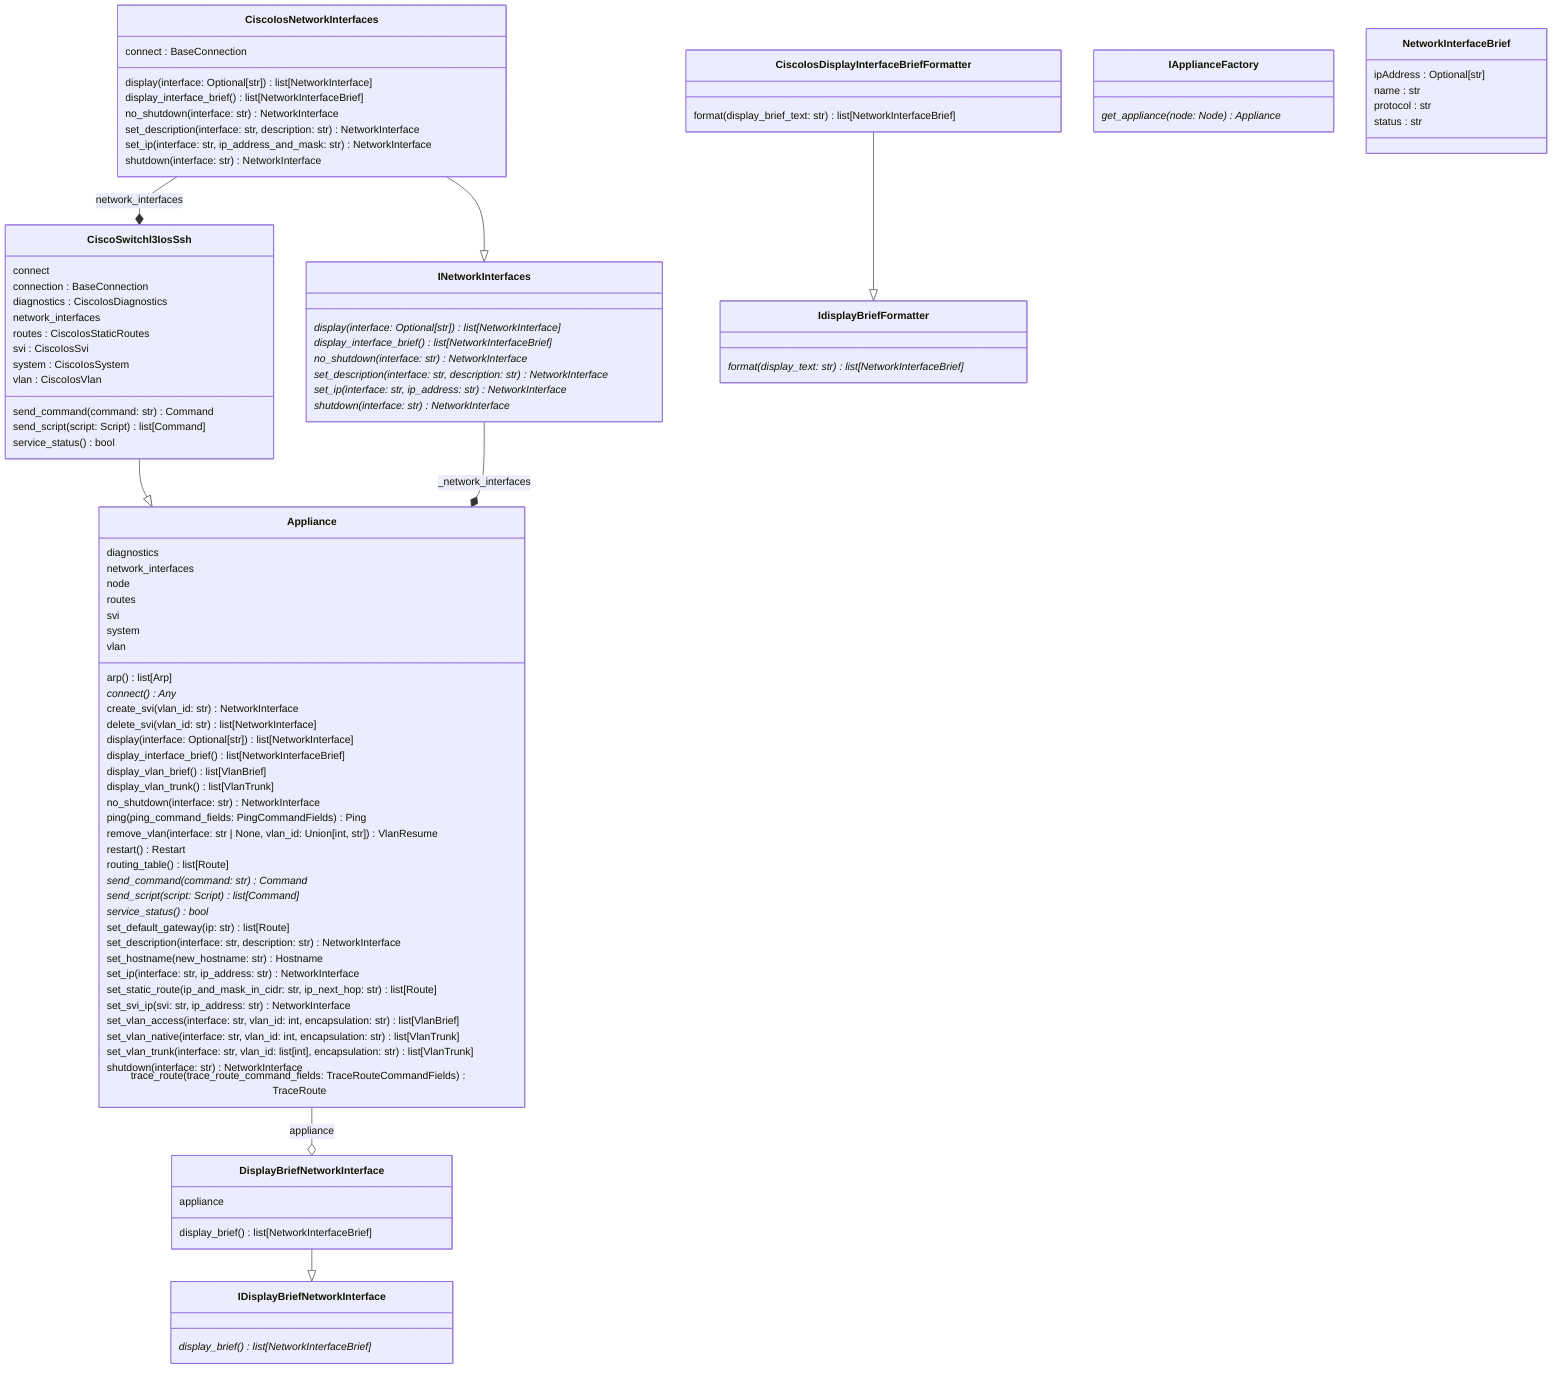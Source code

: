 classDiagram
  class Appliance {
    diagnostics
    network_interfaces
    node
    routes
    svi
    system
    vlan
    arp() list[Arp]
    connect()* Any
    create_svi(vlan_id: str) NetworkInterface
    delete_svi(vlan_id: str) list[NetworkInterface]
    display(interface: Optional[str]) list[NetworkInterface]
    display_interface_brief() list[NetworkInterfaceBrief]
    display_vlan_brief() list[VlanBrief]
    display_vlan_trunk() list[VlanTrunk]
    no_shutdown(interface: str) NetworkInterface
    ping(ping_command_fields: PingCommandFields) Ping
    remove_vlan(interface: str | None, vlan_id: Union[int, str]) VlanResume
    restart() Restart
    routing_table() list[Route]
    send_command(command: str)* Command
    send_script(script: Script)* list[Command]
    service_status()* bool
    set_default_gateway(ip: str) list[Route]
    set_description(interface: str, description: str) NetworkInterface
    set_hostname(new_hostname: str) Hostname
    set_ip(interface: str, ip_address: str) NetworkInterface
    set_static_route(ip_and_mask_in_cidr: str, ip_next_hop: str) list[Route]
    set_svi_ip(svi: str, ip_address: str) NetworkInterface
    set_vlan_access(interface: str, vlan_id: int, encapsulation: str) list[VlanBrief]
    set_vlan_native(interface: str, vlan_id: int, encapsulation: str) list[VlanTrunk]
    set_vlan_trunk(interface: str, vlan_id: list[int], encapsulation: str) list[VlanTrunk]
    shutdown(interface: str) NetworkInterface
    trace_route(trace_route_command_fields: TraceRouteCommandFields) TraceRoute
  }
  class CiscoIosDisplayInterfaceBriefFormatter {
    format(display_brief_text: str) list[NetworkInterfaceBrief]
  }
  class CiscoIosNetworkInterfaces {
    connect : BaseConnection
    display(interface: Optional[str]) list[NetworkInterface]
    display_interface_brief() list[NetworkInterfaceBrief]
    no_shutdown(interface: str) NetworkInterface
    set_description(interface: str, description: str) NetworkInterface
    set_ip(interface: str, ip_address_and_mask: str) NetworkInterface
    shutdown(interface: str) NetworkInterface
  }
  class CiscoSwitchl3IosSsh {
    connect
    connection : BaseConnection
    diagnostics : CiscoIosDiagnostics
    network_interfaces
    routes : CiscoIosStaticRoutes
    svi : CiscoIosSvi
    system : CiscoIosSystem
    vlan : CiscoIosVlan
    send_command(command: str) Command
    send_script(script: Script) list[Command]
    service_status() bool
  }
  class DisplayBriefNetworkInterface {
    appliance
    display_brief() list[NetworkInterfaceBrief]
  }
  class IApplianceFactory {
    get_appliance(node: Node)* Appliance
  }
  class IDisplayBriefNetworkInterface {
    display_brief()* list[NetworkInterfaceBrief]
  }
  class INetworkInterfaces {
    display(interface: Optional[str])* list[NetworkInterface]
    display_interface_brief()* list[NetworkInterfaceBrief]
    no_shutdown(interface: str)* NetworkInterface
    set_description(interface: str, description: str)* NetworkInterface
    set_ip(interface: str, ip_address: str)* NetworkInterface
    shutdown(interface: str)* NetworkInterface
  }
  class IdisplayBriefFormatter {
    format(display_text: str)* list[NetworkInterfaceBrief]
  }
  class NetworkInterfaceBrief {
    ipAddress : Optional[str]
    name : str
    protocol : str
    status : str
  }
  DisplayBriefNetworkInterface --|> IDisplayBriefNetworkInterface
  CiscoIosDisplayInterfaceBriefFormatter --|> IdisplayBriefFormatter
  CiscoIosNetworkInterfaces --|> INetworkInterfaces
  CiscoSwitchl3IosSsh --|> Appliance
  CiscoIosNetworkInterfaces --* CiscoSwitchl3IosSsh : network_interfaces
  INetworkInterfaces --* Appliance : _network_interfaces
  Appliance --o DisplayBriefNetworkInterface : appliance